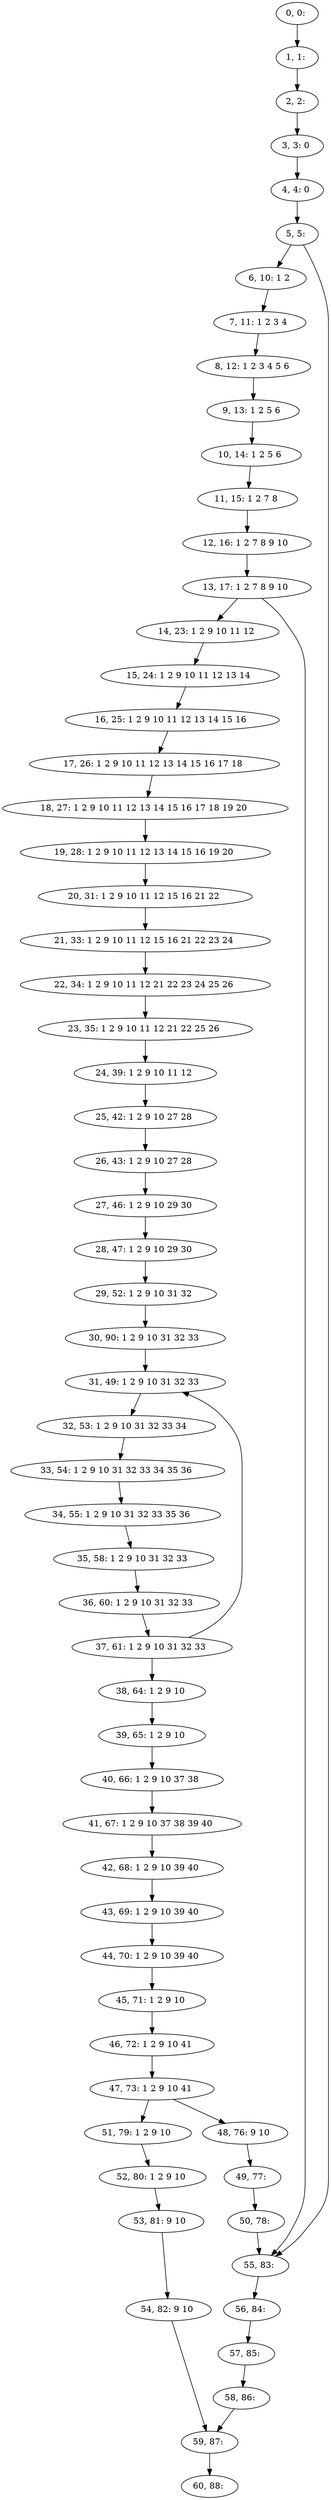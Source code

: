digraph G {
0[label="0, 0: "];
1[label="1, 1: "];
2[label="2, 2: "];
3[label="3, 3: 0 "];
4[label="4, 4: 0 "];
5[label="5, 5: "];
6[label="6, 10: 1 2 "];
7[label="7, 11: 1 2 3 4 "];
8[label="8, 12: 1 2 3 4 5 6 "];
9[label="9, 13: 1 2 5 6 "];
10[label="10, 14: 1 2 5 6 "];
11[label="11, 15: 1 2 7 8 "];
12[label="12, 16: 1 2 7 8 9 10 "];
13[label="13, 17: 1 2 7 8 9 10 "];
14[label="14, 23: 1 2 9 10 11 12 "];
15[label="15, 24: 1 2 9 10 11 12 13 14 "];
16[label="16, 25: 1 2 9 10 11 12 13 14 15 16 "];
17[label="17, 26: 1 2 9 10 11 12 13 14 15 16 17 18 "];
18[label="18, 27: 1 2 9 10 11 12 13 14 15 16 17 18 19 20 "];
19[label="19, 28: 1 2 9 10 11 12 13 14 15 16 19 20 "];
20[label="20, 31: 1 2 9 10 11 12 15 16 21 22 "];
21[label="21, 33: 1 2 9 10 11 12 15 16 21 22 23 24 "];
22[label="22, 34: 1 2 9 10 11 12 21 22 23 24 25 26 "];
23[label="23, 35: 1 2 9 10 11 12 21 22 25 26 "];
24[label="24, 39: 1 2 9 10 11 12 "];
25[label="25, 42: 1 2 9 10 27 28 "];
26[label="26, 43: 1 2 9 10 27 28 "];
27[label="27, 46: 1 2 9 10 29 30 "];
28[label="28, 47: 1 2 9 10 29 30 "];
29[label="29, 52: 1 2 9 10 31 32 "];
30[label="30, 90: 1 2 9 10 31 32 33 "];
31[label="31, 49: 1 2 9 10 31 32 33 "];
32[label="32, 53: 1 2 9 10 31 32 33 34 "];
33[label="33, 54: 1 2 9 10 31 32 33 34 35 36 "];
34[label="34, 55: 1 2 9 10 31 32 33 35 36 "];
35[label="35, 58: 1 2 9 10 31 32 33 "];
36[label="36, 60: 1 2 9 10 31 32 33 "];
37[label="37, 61: 1 2 9 10 31 32 33 "];
38[label="38, 64: 1 2 9 10 "];
39[label="39, 65: 1 2 9 10 "];
40[label="40, 66: 1 2 9 10 37 38 "];
41[label="41, 67: 1 2 9 10 37 38 39 40 "];
42[label="42, 68: 1 2 9 10 39 40 "];
43[label="43, 69: 1 2 9 10 39 40 "];
44[label="44, 70: 1 2 9 10 39 40 "];
45[label="45, 71: 1 2 9 10 "];
46[label="46, 72: 1 2 9 10 41 "];
47[label="47, 73: 1 2 9 10 41 "];
48[label="48, 76: 9 10 "];
49[label="49, 77: "];
50[label="50, 78: "];
51[label="51, 79: 1 2 9 10 "];
52[label="52, 80: 1 2 9 10 "];
53[label="53, 81: 9 10 "];
54[label="54, 82: 9 10 "];
55[label="55, 83: "];
56[label="56, 84: "];
57[label="57, 85: "];
58[label="58, 86: "];
59[label="59, 87: "];
60[label="60, 88: "];
0->1 ;
1->2 ;
2->3 ;
3->4 ;
4->5 ;
5->6 ;
5->55 ;
6->7 ;
7->8 ;
8->9 ;
9->10 ;
10->11 ;
11->12 ;
12->13 ;
13->14 ;
13->55 ;
14->15 ;
15->16 ;
16->17 ;
17->18 ;
18->19 ;
19->20 ;
20->21 ;
21->22 ;
22->23 ;
23->24 ;
24->25 ;
25->26 ;
26->27 ;
27->28 ;
28->29 ;
29->30 ;
30->31 ;
31->32 ;
32->33 ;
33->34 ;
34->35 ;
35->36 ;
36->37 ;
37->38 ;
37->31 ;
38->39 ;
39->40 ;
40->41 ;
41->42 ;
42->43 ;
43->44 ;
44->45 ;
45->46 ;
46->47 ;
47->48 ;
47->51 ;
48->49 ;
49->50 ;
50->55 ;
51->52 ;
52->53 ;
53->54 ;
54->59 ;
55->56 ;
56->57 ;
57->58 ;
58->59 ;
59->60 ;
}
